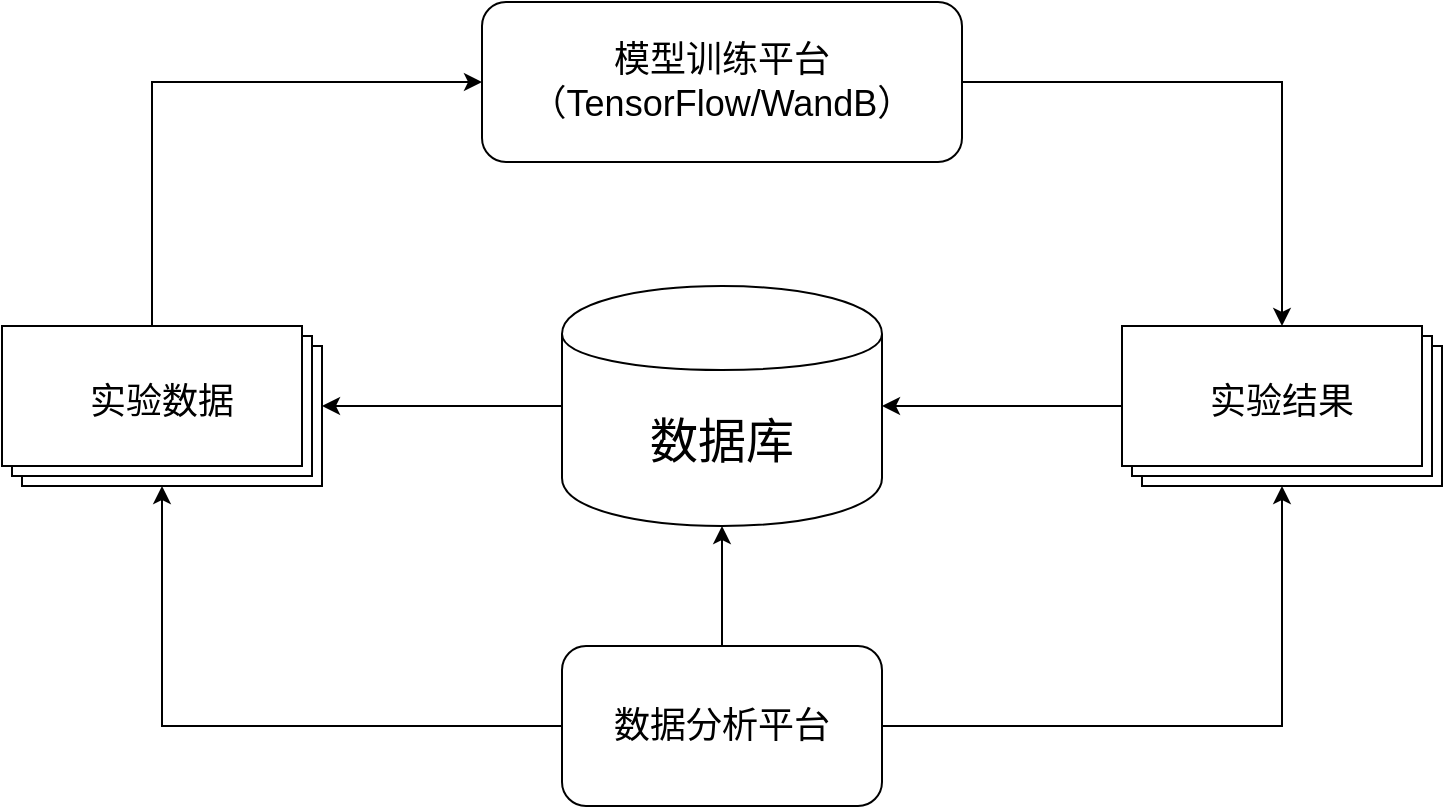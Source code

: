 <mxfile version="13.2.2" type="device" pages="2"><diagram id="V2x157BzaT4xUvq5BxRS" name="基本结构"><mxGraphModel dx="746" dy="460" grid="1" gridSize="10" guides="1" tooltips="1" connect="1" arrows="1" fold="1" page="1" pageScale="1" pageWidth="1169" pageHeight="827" math="0" shadow="0"><root><mxCell id="0"/><mxCell id="1" parent="0"/><mxCell id="Ur01Tu8Z2xPrL5k853wX-23" value="" style="edgeStyle=orthogonalEdgeStyle;rounded=0;orthogonalLoop=1;jettySize=auto;fontSize=18;" edge="1" parent="1" source="Ur01Tu8Z2xPrL5k853wX-2" target="Ur01Tu8Z2xPrL5k853wX-19"><mxGeometry relative="1" as="geometry"/></mxCell><mxCell id="Ur01Tu8Z2xPrL5k853wX-2" value="模型训练平台&#10;（TensorFlow/WandB）" style="rounded=1;whiteSpace=wrap;fontSize=18;" vertex="1" parent="1"><mxGeometry x="480" y="80" width="240" height="80" as="geometry"/></mxCell><mxCell id="Ur01Tu8Z2xPrL5k853wX-27" value="" style="edgeStyle=orthogonalEdgeStyle;rounded=0;orthogonalLoop=1;jettySize=auto;fontSize=18;" edge="1" parent="1" source="Ur01Tu8Z2xPrL5k853wX-3" target="Ur01Tu8Z2xPrL5k853wX-15"><mxGeometry relative="1" as="geometry"><Array as="points"><mxPoint x="320" y="442"/></Array></mxGeometry></mxCell><mxCell id="Ur01Tu8Z2xPrL5k853wX-28" value="" style="edgeStyle=orthogonalEdgeStyle;rounded=0;orthogonalLoop=1;jettySize=auto;fontSize=18;" edge="1" parent="1" source="Ur01Tu8Z2xPrL5k853wX-3" target="Ur01Tu8Z2xPrL5k853wX-19"><mxGeometry relative="1" as="geometry"/></mxCell><mxCell id="Ur01Tu8Z2xPrL5k853wX-29" value="" style="edgeStyle=orthogonalEdgeStyle;rounded=0;orthogonalLoop=1;jettySize=auto;fontSize=18;" edge="1" parent="1" source="Ur01Tu8Z2xPrL5k853wX-3" target="Ur01Tu8Z2xPrL5k853wX-20"><mxGeometry relative="1" as="geometry"/></mxCell><mxCell id="Ur01Tu8Z2xPrL5k853wX-3" value="数据分析平台" style="rounded=1;whiteSpace=wrap;fontSize=18;" vertex="1" parent="1"><mxGeometry x="520" y="402" width="160" height="80" as="geometry"/></mxCell><mxCell id="Ur01Tu8Z2xPrL5k853wX-32" value="" style="edgeStyle=orthogonalEdgeStyle;rounded=0;orthogonalLoop=1;jettySize=auto;entryX=0;entryY=0.5;entryDx=0;entryDy=0;fontSize=18;exitX=0;exitY=0;exitDx=75;exitDy=0;exitPerimeter=0;" edge="1" parent="1" source="Ur01Tu8Z2xPrL5k853wX-15" target="Ur01Tu8Z2xPrL5k853wX-2"><mxGeometry relative="1" as="geometry"/></mxCell><mxCell id="Ur01Tu8Z2xPrL5k853wX-15" value="实验数据" style="verticalLabelPosition=bottom;verticalAlign=top;shape=mxgraph.basic.layered_rect;dx=10;outlineConnect=0;fontSize=18;spacingTop=-60;spacingBottom=20;" vertex="1" parent="1"><mxGeometry x="240" y="242" width="160" height="80" as="geometry"/></mxCell><mxCell id="Ur01Tu8Z2xPrL5k853wX-26" value="" style="edgeStyle=orthogonalEdgeStyle;rounded=0;orthogonalLoop=1;jettySize=auto;entryX=1;entryY=0.5;entryDx=0;entryDy=0;fontSize=18;" edge="1" parent="1" source="Ur01Tu8Z2xPrL5k853wX-19" target="Ur01Tu8Z2xPrL5k853wX-20"><mxGeometry relative="1" as="geometry"/></mxCell><mxCell id="Ur01Tu8Z2xPrL5k853wX-19" value="实验结果" style="verticalLabelPosition=bottom;verticalAlign=top;shape=mxgraph.basic.layered_rect;dx=10;outlineConnect=0;fontSize=18;spacingTop=-60;" vertex="1" parent="1"><mxGeometry x="800" y="242" width="160" height="80" as="geometry"/></mxCell><mxCell id="Ur01Tu8Z2xPrL5k853wX-25" value="" style="edgeStyle=orthogonalEdgeStyle;rounded=0;orthogonalLoop=1;jettySize=auto;fontSize=18;" edge="1" parent="1" source="Ur01Tu8Z2xPrL5k853wX-20" target="Ur01Tu8Z2xPrL5k853wX-15"><mxGeometry relative="1" as="geometry"/></mxCell><mxCell id="Ur01Tu8Z2xPrL5k853wX-20" value="数据库" style="shape=cylinder;whiteSpace=wrap;boundedLbl=1;backgroundOutline=1;fontSize=24;" vertex="1" parent="1"><mxGeometry x="520" y="222" width="160" height="120" as="geometry"/></mxCell></root></mxGraphModel></diagram><diagram id="OeR0IW1ERHn05x7e-XPh" name="化合物数模"><mxGraphModel dx="783" dy="483" grid="1" gridSize="10" guides="1" tooltips="1" connect="1" arrows="1" fold="1" page="1" pageScale="1" pageWidth="1169" pageHeight="827" math="0" shadow="0"><root><mxCell id="LwN9VfZaE4sTElx0lZYc-0"/><mxCell id="LwN9VfZaE4sTElx0lZYc-1" parent="LwN9VfZaE4sTElx0lZYc-0"/><mxCell id="LwN9VfZaE4sTElx0lZYc-5" style="edgeStyle=orthogonalEdgeStyle;rounded=0;orthogonalLoop=1;jettySize=auto;html=0;entryX=0.5;entryY=0;entryDx=0;entryDy=0;fontSize=18;" edge="1" parent="LwN9VfZaE4sTElx0lZYc-1" source="LwN9VfZaE4sTElx0lZYc-2" target="LwN9VfZaE4sTElx0lZYc-4"><mxGeometry relative="1" as="geometry"/></mxCell><mxCell id="LwN9VfZaE4sTElx0lZYc-7" style="edgeStyle=orthogonalEdgeStyle;rounded=0;orthogonalLoop=1;jettySize=auto;html=0;fontSize=18;" edge="1" parent="LwN9VfZaE4sTElx0lZYc-1" source="LwN9VfZaE4sTElx0lZYc-2" target="LwN9VfZaE4sTElx0lZYc-6"><mxGeometry relative="1" as="geometry"/></mxCell><mxCell id="5LgIAgaRMMT1KDNMzrgy-1" style="edgeStyle=orthogonalEdgeStyle;rounded=0;orthogonalLoop=1;jettySize=auto;html=0;fontSize=18;" edge="1" parent="LwN9VfZaE4sTElx0lZYc-1" source="LwN9VfZaE4sTElx0lZYc-2" target="5LgIAgaRMMT1KDNMzrgy-0"><mxGeometry relative="1" as="geometry"/></mxCell><mxCell id="LwN9VfZaE4sTElx0lZYc-2" value="化合物主表&lt;br&gt;（基于PubChem）" style="html=1;fontSize=18;" vertex="1" parent="LwN9VfZaE4sTElx0lZYc-1"><mxGeometry x="480" y="120" width="160" height="80" as="geometry"/></mxCell><mxCell id="LwN9VfZaE4sTElx0lZYc-4" value="Coconut" style="html=1;fontSize=18;" vertex="1" parent="LwN9VfZaE4sTElx0lZYc-1"><mxGeometry x="200" y="280" width="160" height="80" as="geometry"/></mxCell><mxCell id="LwN9VfZaE4sTElx0lZYc-6" value="Joel" style="html=1;fontSize=18;" vertex="1" parent="LwN9VfZaE4sTElx0lZYc-1"><mxGeometry x="760" y="280" width="160" height="80" as="geometry"/></mxCell><mxCell id="5LgIAgaRMMT1KDNMzrgy-0" value="PubChem" style="html=1;fontSize=18;" vertex="1" parent="LwN9VfZaE4sTElx0lZYc-1"><mxGeometry x="480" y="280" width="160" height="80" as="geometry"/></mxCell></root></mxGraphModel></diagram></mxfile>